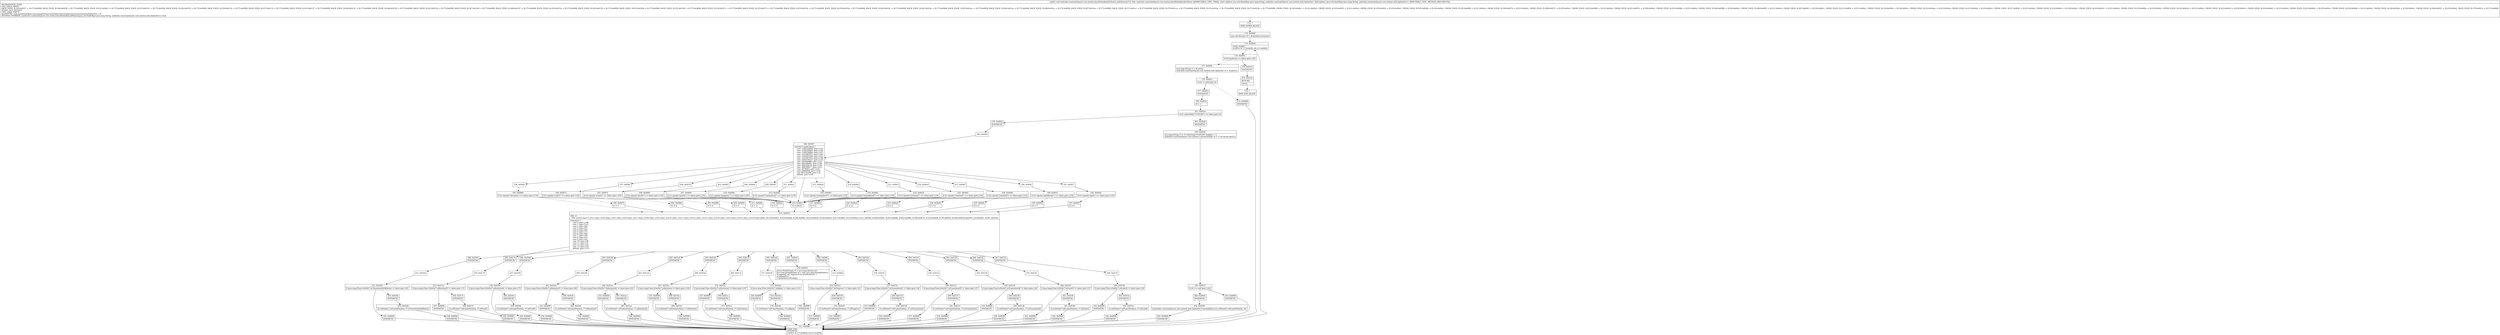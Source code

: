 digraph "CFG forandroidx.constraintlayout.core.motion.key.MotionKeyAttributes.addValues(Ljava\/util\/HashMap;)V" {
Node_172 [shape=record,label="{172\:\ ?|MTH_ENTER_BLOCK\l}"];
Node_174 [shape=record,label="{174\:\ 0x0000|java.util.Iterator r0 = r8.keySet().iterator()\l}"];
Node_175 [shape=record,label="{175\:\ 0x0008|LOOP_START\lLOOP:0: B:175:0x0008\-\>B:311:0x0008\l}"];
Node_176 [shape=record,label="{176\:\ 0x000c|if (r0.hasNext() == false) goto L165\l}"];
Node_177 [shape=record,label="{177\:\ 0x000e|java.lang.String r1 = r0.next()\landroidx.constraintlayout.core.motion.utils.SplineSet r2 = r8.get(r1)\l}"];
Node_178 [shape=record,label="{178\:\ 0x001a|if (r2 != null) goto L6\l}"];
Node_277 [shape=record,label="{277\:\ 0x001d|SYNTHETIC\l}"];
Node_180 [shape=record,label="{180\:\ 0x001d|r5 = 1\l}"];
Node_181 [shape=record,label="{181\:\ 0x0024|if (r1.startsWith(\"CUSTOM\") == false) goto L9\l}"];
Node_279 [shape=record,label="{279\:\ 0x0042|SYNTHETIC\l}"];
Node_185 [shape=record,label="{185\:\ 0x0042}"];
Node_186 [shape=record,label="{186\:\ 0x0047|switch(r1.hashCode()) \{\l    case \-1249320806: goto L153;\l    case \-1249320805: goto L150;\l    case \-1249320804: goto L147;\l    case \-1225497657: goto L144;\l    case \-1225497656: goto L141;\l    case \-1225497655: goto L138;\l    case \-1001078227: goto L135;\l    case \-987906986: goto L132;\l    case \-987906985: goto L129;\l    case \-908189618: goto L126;\l    case \-908189617: goto L123;\l    case \-4379043: goto L121;\l    case 92909918: goto L118;\l    case 803192288: goto L12;\l    default: goto L156;\l\}\l}"];
Node_188 [shape=record,label="{188\:\ 0x004c}"];
Node_189 [shape=record,label="{189\:\ 0x0052|if (r1.equals(\"pathRotate\") == false) goto L156\l}"];
Node_190 [shape=record,label="{190\:\ 0x0054|r5 = 7\l}"];
Node_231 [shape=record,label="{231\:\ 0x00e2|PHI: r5 \l  PHI: (r5v16 char) = (r5v3 char), (r5v4 char), (r5v5 char), (r5v6 char), (r5v7 char), (r5v8 char), (r5v9 char), (r5v10 char), (r5v11 char), (r5v12 char), (r5v13 char), (r5v14 char), (r5v0 char), (r5v15 char), (r5v18 char) binds: [B:230:0x00e1, B:229:0x00df, B:226:0x00d5, B:223:0x00cb, B:220:0x00c0, B:217:0x00b5, B:214:0x00aa, B:211:0x009f, B:208:0x0095, B:205:0x008b, B:202:0x0080, B:199:0x0074, B:195:0x0068, B:193:0x005f, B:190:0x0054] A[DONT_GENERATE, DONT_INLINE]\l|switch(r5) \{\l    case 0: goto L108;\l    case 1: goto L101;\l    case 2: goto L94;\l    case 3: goto L87;\l    case 4: goto L80;\l    case 5: goto L73;\l    case 6: goto L66;\l    case 7: goto L59;\l    case 8: goto L52;\l    case 9: goto L45;\l    case 10: goto L38;\l    case 11: goto L31;\l    case 12: goto L24;\l    case 13: goto L16;\l    default: goto L115;\l\}\l}"];
Node_282 [shape=record,label="{282\:\ 0x00fd|SYNTHETIC\l}"];
Node_233 [shape=record,label="{233\:\ 0x00fd}"];
Node_234 [shape=record,label="{234\:\ 0x0103|if (java.lang.Float.isNaN(r7.mProgress) != false) goto L23\l}"];
Node_296 [shape=record,label="{296\:\ 0x0105|SYNTHETIC\l}"];
Node_235 [shape=record,label="{235\:\ 0x0105|r2.setPoint(r7.mFramePosition, r7.mProgress)\l}"];
Node_314 [shape=record,label="{314\:\ 0x0008|SYNTHETIC\l}"];
Node_311 [shape=record,label="{311\:\ 0x0008|LOOP_END\lSYNTHETIC\lLOOP:0: B:175:0x0008\-\>B:311:0x0008\l}"];
Node_313 [shape=record,label="{313\:\ 0x0008|SYNTHETIC\l}"];
Node_283 [shape=record,label="{283\:\ 0x010e|SYNTHETIC\l}"];
Node_236 [shape=record,label="{236\:\ 0x010e}"];
Node_237 [shape=record,label="{237\:\ 0x0114|if (java.lang.Float.isNaN(r7.mTranslationZ) != false) goto L30\l}"];
Node_298 [shape=record,label="{298\:\ 0x0116|SYNTHETIC\l}"];
Node_238 [shape=record,label="{238\:\ 0x0116|r2.setPoint(r7.mFramePosition, r7.mTranslationZ)\l}"];
Node_316 [shape=record,label="{316\:\ 0x0008|SYNTHETIC\l}"];
Node_315 [shape=record,label="{315\:\ 0x0008|SYNTHETIC\l}"];
Node_284 [shape=record,label="{284\:\ 0x011f|SYNTHETIC\l}"];
Node_239 [shape=record,label="{239\:\ 0x011f}"];
Node_240 [shape=record,label="{240\:\ 0x0125|if (java.lang.Float.isNaN(r7.mTranslationY) != false) goto L37\l}"];
Node_299 [shape=record,label="{299\:\ 0x0127|SYNTHETIC\l}"];
Node_241 [shape=record,label="{241\:\ 0x0127|r2.setPoint(r7.mFramePosition, r7.mTranslationY)\l}"];
Node_318 [shape=record,label="{318\:\ 0x0008|SYNTHETIC\l}"];
Node_317 [shape=record,label="{317\:\ 0x0008|SYNTHETIC\l}"];
Node_285 [shape=record,label="{285\:\ 0x0130|SYNTHETIC\l}"];
Node_242 [shape=record,label="{242\:\ 0x0130}"];
Node_243 [shape=record,label="{243\:\ 0x0136|if (java.lang.Float.isNaN(r7.mTranslationX) != false) goto L44\l}"];
Node_300 [shape=record,label="{300\:\ 0x0138|SYNTHETIC\l}"];
Node_244 [shape=record,label="{244\:\ 0x0138|r2.setPoint(r7.mFramePosition, r7.mTranslationX)\l}"];
Node_320 [shape=record,label="{320\:\ 0x0008|SYNTHETIC\l}"];
Node_319 [shape=record,label="{319\:\ 0x0008|SYNTHETIC\l}"];
Node_286 [shape=record,label="{286\:\ 0x0141|SYNTHETIC\l}"];
Node_245 [shape=record,label="{245\:\ 0x0141}"];
Node_246 [shape=record,label="{246\:\ 0x0147|if (java.lang.Float.isNaN(r7.mScaleY) != false) goto L51\l}"];
Node_301 [shape=record,label="{301\:\ 0x0149|SYNTHETIC\l}"];
Node_247 [shape=record,label="{247\:\ 0x0149|r2.setPoint(r7.mFramePosition, r7.mScaleY)\l}"];
Node_322 [shape=record,label="{322\:\ 0x0008|SYNTHETIC\l}"];
Node_321 [shape=record,label="{321\:\ 0x0008|SYNTHETIC\l}"];
Node_287 [shape=record,label="{287\:\ 0x0152|SYNTHETIC\l}"];
Node_248 [shape=record,label="{248\:\ 0x0152}"];
Node_249 [shape=record,label="{249\:\ 0x0158|if (java.lang.Float.isNaN(r7.mScaleX) != false) goto L58\l}"];
Node_302 [shape=record,label="{302\:\ 0x015a|SYNTHETIC\l}"];
Node_250 [shape=record,label="{250\:\ 0x015a|r2.setPoint(r7.mFramePosition, r7.mScaleX)\l}"];
Node_324 [shape=record,label="{324\:\ 0x0008|SYNTHETIC\l}"];
Node_323 [shape=record,label="{323\:\ 0x0008|SYNTHETIC\l}"];
Node_288 [shape=record,label="{288\:\ 0x0163|SYNTHETIC\l}"];
Node_251 [shape=record,label="{251\:\ 0x0163}"];
Node_252 [shape=record,label="{252\:\ 0x0169|if (java.lang.Float.isNaN(r7.mTransitionPathRotate) != false) goto L65\l}"];
Node_303 [shape=record,label="{303\:\ 0x016b|SYNTHETIC\l}"];
Node_253 [shape=record,label="{253\:\ 0x016b|r2.setPoint(r7.mFramePosition, r7.mTransitionPathRotate)\l}"];
Node_326 [shape=record,label="{326\:\ 0x0008|SYNTHETIC\l}"];
Node_325 [shape=record,label="{325\:\ 0x0008|SYNTHETIC\l}"];
Node_289 [shape=record,label="{289\:\ 0x0174|SYNTHETIC\l}"];
Node_254 [shape=record,label="{254\:\ 0x0174}"];
Node_255 [shape=record,label="{255\:\ 0x017a|if (java.lang.Float.isNaN(r7.mRotationY) != false) goto L72\l}"];
Node_304 [shape=record,label="{304\:\ 0x017c|SYNTHETIC\l}"];
Node_256 [shape=record,label="{256\:\ 0x017c|r2.setPoint(r7.mFramePosition, r7.mPivotY)\l}"];
Node_328 [shape=record,label="{328\:\ 0x0008|SYNTHETIC\l}"];
Node_327 [shape=record,label="{327\:\ 0x0008|SYNTHETIC\l}"];
Node_290 [shape=record,label="{290\:\ 0x0184|SYNTHETIC\l}"];
Node_257 [shape=record,label="{257\:\ 0x0184}"];
Node_258 [shape=record,label="{258\:\ 0x018a|if (java.lang.Float.isNaN(r7.mRotationX) != false) goto L79\l}"];
Node_305 [shape=record,label="{305\:\ 0x018c|SYNTHETIC\l}"];
Node_259 [shape=record,label="{259\:\ 0x018c|r2.setPoint(r7.mFramePosition, r7.mPivotX)\l}"];
Node_330 [shape=record,label="{330\:\ 0x0008|SYNTHETIC\l}"];
Node_329 [shape=record,label="{329\:\ 0x0008|SYNTHETIC\l}"];
Node_291 [shape=record,label="{291\:\ 0x0194|SYNTHETIC\l}"];
Node_260 [shape=record,label="{260\:\ 0x0194}"];
Node_261 [shape=record,label="{261\:\ 0x019a|if (java.lang.Float.isNaN(r7.mRotationY) != false) goto L86\l}"];
Node_306 [shape=record,label="{306\:\ 0x019c|SYNTHETIC\l}"];
Node_262 [shape=record,label="{262\:\ 0x019c|r2.setPoint(r7.mFramePosition, r7.mRotationY)\l}"];
Node_332 [shape=record,label="{332\:\ 0x0008|SYNTHETIC\l}"];
Node_331 [shape=record,label="{331\:\ 0x0008|SYNTHETIC\l}"];
Node_292 [shape=record,label="{292\:\ 0x01a4|SYNTHETIC\l}"];
Node_263 [shape=record,label="{263\:\ 0x01a4}"];
Node_264 [shape=record,label="{264\:\ 0x01aa|if (java.lang.Float.isNaN(r7.mRotationX) != false) goto L93\l}"];
Node_307 [shape=record,label="{307\:\ 0x01ac|SYNTHETIC\l}"];
Node_265 [shape=record,label="{265\:\ 0x01ac|r2.setPoint(r7.mFramePosition, r7.mRotationX)\l}"];
Node_334 [shape=record,label="{334\:\ 0x0008|SYNTHETIC\l}"];
Node_333 [shape=record,label="{333\:\ 0x0008|SYNTHETIC\l}"];
Node_293 [shape=record,label="{293\:\ 0x01b4|SYNTHETIC\l}"];
Node_266 [shape=record,label="{266\:\ 0x01b4}"];
Node_267 [shape=record,label="{267\:\ 0x01ba|if (java.lang.Float.isNaN(r7.mRotation) != false) goto L100\l}"];
Node_308 [shape=record,label="{308\:\ 0x01bc|SYNTHETIC\l}"];
Node_268 [shape=record,label="{268\:\ 0x01bc|r2.setPoint(r7.mFramePosition, r7.mRotation)\l}"];
Node_336 [shape=record,label="{336\:\ 0x0008|SYNTHETIC\l}"];
Node_335 [shape=record,label="{335\:\ 0x0008|SYNTHETIC\l}"];
Node_294 [shape=record,label="{294\:\ 0x01c4|SYNTHETIC\l}"];
Node_269 [shape=record,label="{269\:\ 0x01c4}"];
Node_270 [shape=record,label="{270\:\ 0x01ca|if (java.lang.Float.isNaN(r7.mElevation) != false) goto L107\l}"];
Node_309 [shape=record,label="{309\:\ 0x01cc|SYNTHETIC\l}"];
Node_271 [shape=record,label="{271\:\ 0x01cc|r2.setPoint(r7.mFramePosition, r7.mElevation)\l}"];
Node_338 [shape=record,label="{338\:\ 0x0008|SYNTHETIC\l}"];
Node_337 [shape=record,label="{337\:\ 0x0008|SYNTHETIC\l}"];
Node_295 [shape=record,label="{295\:\ 0x01d4|SYNTHETIC\l}"];
Node_272 [shape=record,label="{272\:\ 0x01d4}"];
Node_273 [shape=record,label="{273\:\ 0x01da|if (java.lang.Float.isNaN(r7.mAlpha) != false) goto L114\l}"];
Node_310 [shape=record,label="{310\:\ 0x01dc|SYNTHETIC\l}"];
Node_274 [shape=record,label="{274\:\ 0x01dc|r2.setPoint(r7.mFramePosition, r7.mAlpha)\l}"];
Node_340 [shape=record,label="{340\:\ 0x0008|SYNTHETIC\l}"];
Node_339 [shape=record,label="{339\:\ 0x0008|SYNTHETIC\l}"];
Node_297 [shape=record,label="{297\:\ 0x00e5|SYNTHETIC\l}"];
Node_232 [shape=record,label="{232\:\ 0x00e5|java.io.PrintStream r3 = java.lang.System.err\ljava.lang.StringBuilder r4 = new java.lang.StringBuilder()\lr4.append(\"not supported by KeyAttributes \")\lr4.append(r1)\lr3.println(r4.toString())\l}"];
Node_341 [shape=record,label="{341\:\ 0x0008|SYNTHETIC\l}"];
Node_191 [shape=record,label="{191\:\ 0x0057}"];
Node_192 [shape=record,label="{192\:\ 0x005d|if (r1.equals(\"alpha\") == false) goto L156\l}"];
Node_193 [shape=record,label="{193\:\ 0x005f|r5 = 0\l}"];
Node_194 [shape=record,label="{194\:\ 0x0062}"];
Node_195 [shape=record,label="{195\:\ 0x0068|if (r1.equals(\"elevation\") == false) goto L156\l}"];
Node_197 [shape=record,label="{197\:\ 0x006c}"];
Node_198 [shape=record,label="{198\:\ 0x0072|if (r1.equals(\"scaleY\") == false) goto L156\l}"];
Node_199 [shape=record,label="{199\:\ 0x0074|r5 = 't'\l}"];
Node_200 [shape=record,label="{200\:\ 0x0078}"];
Node_201 [shape=record,label="{201\:\ 0x007e|if (r1.equals(\"scaleX\") == false) goto L156\l}"];
Node_202 [shape=record,label="{202\:\ 0x0080|r5 = 'b'\l}"];
Node_203 [shape=record,label="{203\:\ 0x0083}"];
Node_204 [shape=record,label="{204\:\ 0x0089|if (r1.equals(\"pivotY\") == false) goto L156\l}"];
Node_205 [shape=record,label="{205\:\ 0x008b|r5 = 6\l}"];
Node_206 [shape=record,label="{206\:\ 0x008d}"];
Node_207 [shape=record,label="{207\:\ 0x0093|if (r1.equals(\"pivotX\") == false) goto L156\l}"];
Node_208 [shape=record,label="{208\:\ 0x0095|r5 = 5\l}"];
Node_209 [shape=record,label="{209\:\ 0x0097}"];
Node_210 [shape=record,label="{210\:\ 0x009d|if (r1.equals(\"progress\") == false) goto L156\l}"];
Node_211 [shape=record,label="{211\:\ 0x009f|r5 = 'r'\l}"];
Node_212 [shape=record,label="{212\:\ 0x00a2}"];
Node_213 [shape=record,label="{213\:\ 0x00a8|if (r1.equals(\"translationZ\") == false) goto L156\l}"];
Node_214 [shape=record,label="{214\:\ 0x00aa|r5 = 'f'\l}"];
Node_215 [shape=record,label="{215\:\ 0x00ad}"];
Node_216 [shape=record,label="{216\:\ 0x00b3|if (r1.equals(\"translationY\") == false) goto L156\l}"];
Node_217 [shape=record,label="{217\:\ 0x00b5|r5 = 11\l}"];
Node_218 [shape=record,label="{218\:\ 0x00b8}"];
Node_219 [shape=record,label="{219\:\ 0x00be|if (r1.equals(\"translationX\") == false) goto L156\l}"];
Node_220 [shape=record,label="{220\:\ 0x00c0|r5 = 'n'\l}"];
Node_221 [shape=record,label="{221\:\ 0x00c3}"];
Node_222 [shape=record,label="{222\:\ 0x00c9|if (r1.equals(\"rotationZ\") == false) goto L156\l}"];
Node_223 [shape=record,label="{223\:\ 0x00cb|r5 = 2\l}"];
Node_224 [shape=record,label="{224\:\ 0x00cd}"];
Node_225 [shape=record,label="{225\:\ 0x00d3|if (r1.equals(\"rotationY\") == false) goto L156\l}"];
Node_226 [shape=record,label="{226\:\ 0x00d5|r5 = 4\l}"];
Node_227 [shape=record,label="{227\:\ 0x00d7}"];
Node_228 [shape=record,label="{228\:\ 0x00dd|if (r1.equals(\"rotationX\") == false) goto L156\l}"];
Node_229 [shape=record,label="{229\:\ 0x00df|r5 = 3\l}"];
Node_230 [shape=record,label="{230\:\ 0x00e1|r5 = 65535\l}"];
Node_281 [shape=record,label="{281\:\ 0x0026|SYNTHETIC\l}"];
Node_182 [shape=record,label="{182\:\ 0x0026|java.lang.String r3 = r1.substring(\"CUSTOM\".length() + 1)\landroidx.constraintlayout.core.motion.CustomVariable r4 = r7.mCustom.get(r3)\l}"];
Node_183 [shape=record,label="{183\:\ 0x0037|if (r4 == null) goto L163\l}"];
Node_280 [shape=record,label="{280\:\ 0x0039|SYNTHETIC\l}"];
Node_184 [shape=record,label="{184\:\ 0x0039|((androidx.constraintlayout.core.motion.utils.SplineSet.CustomSpline) r2).setPoint(r7.mFramePosition, r4)\l}"];
Node_343 [shape=record,label="{343\:\ 0x0008|SYNTHETIC\l}"];
Node_342 [shape=record,label="{342\:\ 0x0008|SYNTHETIC\l}"];
Node_312 [shape=record,label="{312\:\ 0x0008|SYNTHETIC\l}"];
Node_278 [shape=record,label="{278\:\ 0x01e5|SYNTHETIC\l}"];
Node_276 [shape=record,label="{276\:\ 0x01e5|RETURN\l|return\l}"];
Node_173 [shape=record,label="{173\:\ ?|MTH_EXIT_BLOCK\l}"];
MethodNode[shape=record,label="{public void androidx.constraintlayout.core.motion.key.MotionKeyAttributes.addValues((r7v0 'this' androidx.constraintlayout.core.motion.key.MotionKeyAttributes A[IMMUTABLE_TYPE, THIS]), (r8v0 'splines' java.util.HashMap\<java.lang.String, androidx.constraintlayout.core.motion.utils.SplineSet\> A[D('splines' java.util.HashMap\<java.lang.String, androidx.constraintlayout.core.motion.utils.SplineSet\>), IMMUTABLE_TYPE, METHOD_ARGUMENT]))  | INCONSISTENT_CODE\lUSE_LINES_HINTS\lBACK_EDGE: B:183:0x0037 \-\> B:175:0x0008, BACK_EDGE: B:184:0x0039 \-\> B:175:0x0008, BACK_EDGE: B:232:0x00e5 \-\> B:175:0x0008, BACK_EDGE: B:235:0x0105 \-\> B:175:0x0008, BACK_EDGE: B:234:0x0103 \-\> B:175:0x0008, BACK_EDGE: B:238:0x0116 \-\> B:175:0x0008, BACK_EDGE: B:237:0x0114 \-\> B:175:0x0008, BACK_EDGE: B:241:0x0127 \-\> B:175:0x0008, BACK_EDGE: B:240:0x0125 \-\> B:175:0x0008, BACK_EDGE: B:244:0x0138 \-\> B:175:0x0008, BACK_EDGE: B:243:0x0136 \-\> B:175:0x0008, BACK_EDGE: B:247:0x0149 \-\> B:175:0x0008, BACK_EDGE: B:246:0x0147 \-\> B:175:0x0008, BACK_EDGE: B:250:0x015a \-\> B:175:0x0008, BACK_EDGE: B:249:0x0158 \-\> B:175:0x0008, BACK_EDGE: B:253:0x016b \-\> B:175:0x0008, BACK_EDGE: B:252:0x0169 \-\> B:175:0x0008, BACK_EDGE: B:256:0x017c \-\> B:175:0x0008, BACK_EDGE: B:255:0x017a \-\> B:175:0x0008, BACK_EDGE: B:259:0x018c \-\> B:175:0x0008, BACK_EDGE: B:258:0x018a \-\> B:175:0x0008, BACK_EDGE: B:262:0x019c \-\> B:175:0x0008, BACK_EDGE: B:261:0x019a \-\> B:175:0x0008, BACK_EDGE: B:265:0x01ac \-\> B:175:0x0008, BACK_EDGE: B:264:0x01aa \-\> B:175:0x0008, BACK_EDGE: B:268:0x01bc \-\> B:175:0x0008, BACK_EDGE: B:267:0x01ba \-\> B:175:0x0008, BACK_EDGE: B:271:0x01cc \-\> B:175:0x0008, BACK_EDGE: B:270:0x01ca \-\> B:175:0x0008, BACK_EDGE: B:274:0x01dc \-\> B:175:0x0008, BACK_EDGE: B:273:0x01da \-\> B:175:0x0008, CROSS_EDGE: B:230:0x00e1 \-\> B:231:0x00e2, CROSS_EDGE: B:193:0x005f \-\> B:231:0x00e2, CROSS_EDGE: B:192:0x005d \-\> B:230:0x00e1, CROSS_EDGE: B:195:0x0068 \-\> B:230:0x00e1, CROSS_EDGE: B:195:0x0068 \-\> B:231:0x00e2, CROSS_EDGE: B:199:0x0074 \-\> B:231:0x00e2, CROSS_EDGE: B:198:0x0072 \-\> B:230:0x00e1, CROSS_EDGE: B:202:0x0080 \-\> B:231:0x00e2, CROSS_EDGE: B:201:0x007e \-\> B:230:0x00e1, CROSS_EDGE: B:205:0x008b \-\> B:231:0x00e2, CROSS_EDGE: B:204:0x0089 \-\> B:230:0x00e1, CROSS_EDGE: B:208:0x0095 \-\> B:231:0x00e2, CROSS_EDGE: B:207:0x0093 \-\> B:230:0x00e1, CROSS_EDGE: B:211:0x009f \-\> B:231:0x00e2, CROSS_EDGE: B:210:0x009d \-\> B:230:0x00e1, CROSS_EDGE: B:214:0x00aa \-\> B:231:0x00e2, CROSS_EDGE: B:213:0x00a8 \-\> B:230:0x00e1, CROSS_EDGE: B:217:0x00b5 \-\> B:231:0x00e2, CROSS_EDGE: B:216:0x00b3 \-\> B:230:0x00e1, CROSS_EDGE: B:220:0x00c0 \-\> B:231:0x00e2, CROSS_EDGE: B:219:0x00be \-\> B:230:0x00e1, CROSS_EDGE: B:223:0x00cb \-\> B:231:0x00e2, CROSS_EDGE: B:222:0x00c9 \-\> B:230:0x00e1, CROSS_EDGE: B:226:0x00d5 \-\> B:231:0x00e2, CROSS_EDGE: B:225:0x00d3 \-\> B:230:0x00e1, CROSS_EDGE: B:229:0x00df \-\> B:231:0x00e2, CROSS_EDGE: B:228:0x00dd \-\> B:230:0x00e1, CROSS_EDGE: B:186:0x0047 \-\> B:230:0x00e1, BACK_EDGE: B:178:0x001a \-\> B:175:0x0008\lINLINE_NOT_NEEDED\lTYPE_VARS: EMPTY\lSIGNATURE: (Ljava\/util\/HashMap\<Ljava\/lang\/String;Landroidx\/constraintlayout\/core\/motion\/utils\/SplineSet;\>;)V\lMETHOD_OVERRIDE: [androidx.constraintlayout.core.motion.key.MotionKey.addValues(java.util.HashMap\<java.lang.String, androidx.constraintlayout.core.motion.utils.SplineSet\>):void]\l}"];
MethodNode -> Node_172;Node_172 -> Node_174;
Node_174 -> Node_175;
Node_175 -> Node_176;
Node_176 -> Node_177[style=dashed];
Node_176 -> Node_278;
Node_177 -> Node_178;
Node_178 -> Node_277;
Node_178 -> Node_312[style=dashed];
Node_277 -> Node_180;
Node_180 -> Node_181;
Node_181 -> Node_279;
Node_181 -> Node_281[style=dashed];
Node_279 -> Node_185;
Node_185 -> Node_186;
Node_186 -> Node_188;
Node_186 -> Node_191;
Node_186 -> Node_194;
Node_186 -> Node_197;
Node_186 -> Node_200;
Node_186 -> Node_203;
Node_186 -> Node_206;
Node_186 -> Node_209;
Node_186 -> Node_212;
Node_186 -> Node_215;
Node_186 -> Node_218;
Node_186 -> Node_221;
Node_186 -> Node_224;
Node_186 -> Node_227;
Node_186 -> Node_230;
Node_188 -> Node_189;
Node_189 -> Node_190[style=dashed];
Node_189 -> Node_230;
Node_190 -> Node_231;
Node_231 -> Node_282;
Node_231 -> Node_283;
Node_231 -> Node_284;
Node_231 -> Node_285;
Node_231 -> Node_286;
Node_231 -> Node_287;
Node_231 -> Node_288;
Node_231 -> Node_289;
Node_231 -> Node_290;
Node_231 -> Node_291;
Node_231 -> Node_292;
Node_231 -> Node_293;
Node_231 -> Node_294;
Node_231 -> Node_295;
Node_231 -> Node_297;
Node_282 -> Node_233;
Node_233 -> Node_234;
Node_234 -> Node_296[style=dashed];
Node_234 -> Node_313;
Node_296 -> Node_235;
Node_235 -> Node_314;
Node_314 -> Node_311;
Node_311 -> Node_175;
Node_313 -> Node_311;
Node_283 -> Node_236;
Node_236 -> Node_237;
Node_237 -> Node_298[style=dashed];
Node_237 -> Node_315;
Node_298 -> Node_238;
Node_238 -> Node_316;
Node_316 -> Node_311;
Node_315 -> Node_311;
Node_284 -> Node_239;
Node_239 -> Node_240;
Node_240 -> Node_299[style=dashed];
Node_240 -> Node_317;
Node_299 -> Node_241;
Node_241 -> Node_318;
Node_318 -> Node_311;
Node_317 -> Node_311;
Node_285 -> Node_242;
Node_242 -> Node_243;
Node_243 -> Node_300[style=dashed];
Node_243 -> Node_319;
Node_300 -> Node_244;
Node_244 -> Node_320;
Node_320 -> Node_311;
Node_319 -> Node_311;
Node_286 -> Node_245;
Node_245 -> Node_246;
Node_246 -> Node_301[style=dashed];
Node_246 -> Node_321;
Node_301 -> Node_247;
Node_247 -> Node_322;
Node_322 -> Node_311;
Node_321 -> Node_311;
Node_287 -> Node_248;
Node_248 -> Node_249;
Node_249 -> Node_302[style=dashed];
Node_249 -> Node_323;
Node_302 -> Node_250;
Node_250 -> Node_324;
Node_324 -> Node_311;
Node_323 -> Node_311;
Node_288 -> Node_251;
Node_251 -> Node_252;
Node_252 -> Node_303[style=dashed];
Node_252 -> Node_325;
Node_303 -> Node_253;
Node_253 -> Node_326;
Node_326 -> Node_311;
Node_325 -> Node_311;
Node_289 -> Node_254;
Node_254 -> Node_255;
Node_255 -> Node_304[style=dashed];
Node_255 -> Node_327;
Node_304 -> Node_256;
Node_256 -> Node_328;
Node_328 -> Node_311;
Node_327 -> Node_311;
Node_290 -> Node_257;
Node_257 -> Node_258;
Node_258 -> Node_305[style=dashed];
Node_258 -> Node_329;
Node_305 -> Node_259;
Node_259 -> Node_330;
Node_330 -> Node_311;
Node_329 -> Node_311;
Node_291 -> Node_260;
Node_260 -> Node_261;
Node_261 -> Node_306[style=dashed];
Node_261 -> Node_331;
Node_306 -> Node_262;
Node_262 -> Node_332;
Node_332 -> Node_311;
Node_331 -> Node_311;
Node_292 -> Node_263;
Node_263 -> Node_264;
Node_264 -> Node_307[style=dashed];
Node_264 -> Node_333;
Node_307 -> Node_265;
Node_265 -> Node_334;
Node_334 -> Node_311;
Node_333 -> Node_311;
Node_293 -> Node_266;
Node_266 -> Node_267;
Node_267 -> Node_308[style=dashed];
Node_267 -> Node_335;
Node_308 -> Node_268;
Node_268 -> Node_336;
Node_336 -> Node_311;
Node_335 -> Node_311;
Node_294 -> Node_269;
Node_269 -> Node_270;
Node_270 -> Node_309[style=dashed];
Node_270 -> Node_337;
Node_309 -> Node_271;
Node_271 -> Node_338;
Node_338 -> Node_311;
Node_337 -> Node_311;
Node_295 -> Node_272;
Node_272 -> Node_273;
Node_273 -> Node_310[style=dashed];
Node_273 -> Node_339;
Node_310 -> Node_274;
Node_274 -> Node_340;
Node_340 -> Node_311;
Node_339 -> Node_311;
Node_297 -> Node_232;
Node_232 -> Node_341;
Node_341 -> Node_311;
Node_191 -> Node_192;
Node_192 -> Node_193[style=dashed];
Node_192 -> Node_230;
Node_193 -> Node_231;
Node_194 -> Node_195;
Node_195 -> Node_230;
Node_195 -> Node_231[style=dashed];
Node_197 -> Node_198;
Node_198 -> Node_199[style=dashed];
Node_198 -> Node_230;
Node_199 -> Node_231;
Node_200 -> Node_201;
Node_201 -> Node_202[style=dashed];
Node_201 -> Node_230;
Node_202 -> Node_231;
Node_203 -> Node_204;
Node_204 -> Node_205[style=dashed];
Node_204 -> Node_230;
Node_205 -> Node_231;
Node_206 -> Node_207;
Node_207 -> Node_208[style=dashed];
Node_207 -> Node_230;
Node_208 -> Node_231;
Node_209 -> Node_210;
Node_210 -> Node_211[style=dashed];
Node_210 -> Node_230;
Node_211 -> Node_231;
Node_212 -> Node_213;
Node_213 -> Node_214[style=dashed];
Node_213 -> Node_230;
Node_214 -> Node_231;
Node_215 -> Node_216;
Node_216 -> Node_217[style=dashed];
Node_216 -> Node_230;
Node_217 -> Node_231;
Node_218 -> Node_219;
Node_219 -> Node_220[style=dashed];
Node_219 -> Node_230;
Node_220 -> Node_231;
Node_221 -> Node_222;
Node_222 -> Node_223[style=dashed];
Node_222 -> Node_230;
Node_223 -> Node_231;
Node_224 -> Node_225;
Node_225 -> Node_226[style=dashed];
Node_225 -> Node_230;
Node_226 -> Node_231;
Node_227 -> Node_228;
Node_228 -> Node_229[style=dashed];
Node_228 -> Node_230;
Node_229 -> Node_231;
Node_230 -> Node_231;
Node_281 -> Node_182;
Node_182 -> Node_183;
Node_183 -> Node_280[style=dashed];
Node_183 -> Node_342;
Node_280 -> Node_184;
Node_184 -> Node_343;
Node_343 -> Node_311;
Node_342 -> Node_311;
Node_312 -> Node_311;
Node_278 -> Node_276;
Node_276 -> Node_173;
}

